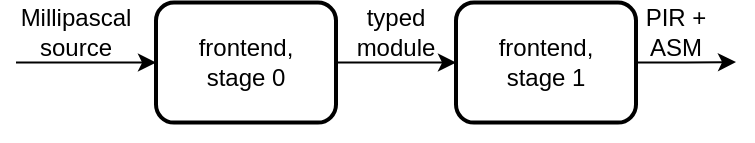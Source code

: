 <mxfile version="24.7.16">
  <diagram name="Page-1" id="IBPHzoPeUKKcwenzTVv1">
    <mxGraphModel grid="1" page="1" gridSize="10" guides="1" tooltips="1" connect="1" arrows="1" fold="1" pageScale="1" pageWidth="827" pageHeight="1169" math="0" shadow="0">
      <root>
        <mxCell id="0" />
        <mxCell id="1" parent="0" />
        <mxCell id="QSpioQ0liRO3xgtSMFwK-1" value="" style="endArrow=classic;html=1;rounded=0;entryX=0;entryY=0.5;entryDx=0;entryDy=0;exitX=0;exitY=1;exitDx=0;exitDy=0;" edge="1" parent="1" source="QSpioQ0liRO3xgtSMFwK-2" target="QSpioQ0liRO3xgtSMFwK-16">
          <mxGeometry width="50" height="50" relative="1" as="geometry">
            <mxPoint x="145" y="250.29" as="sourcePoint" />
            <mxPoint x="236" y="250.29" as="targetPoint" />
          </mxGeometry>
        </mxCell>
        <mxCell id="QSpioQ0liRO3xgtSMFwK-2" value="Millipascal source" style="text;html=1;align=center;verticalAlign=middle;whiteSpace=wrap;rounded=0;" vertex="1" parent="1">
          <mxGeometry x="170" y="220.29" width="60" height="30" as="geometry" />
        </mxCell>
        <mxCell id="QSpioQ0liRO3xgtSMFwK-14" style="edgeStyle=orthogonalEdgeStyle;rounded=0;orthogonalLoop=1;jettySize=auto;html=1;exitX=1;exitY=0.5;exitDx=0;exitDy=0;entryX=0;entryY=0.5;entryDx=0;entryDy=0;" edge="1" parent="1" source="QSpioQ0liRO3xgtSMFwK-16" target="QSpioQ0liRO3xgtSMFwK-10">
          <mxGeometry relative="1" as="geometry">
            <mxPoint x="340" y="250.29" as="sourcePoint" />
          </mxGeometry>
        </mxCell>
        <mxCell id="QSpioQ0liRO3xgtSMFwK-7" style="edgeStyle=orthogonalEdgeStyle;rounded=0;orthogonalLoop=1;jettySize=auto;html=1;exitX=0.5;exitY=1;exitDx=0;exitDy=0;" edge="1" parent="1">
          <mxGeometry relative="1" as="geometry">
            <mxPoint x="385" y="280.29" as="sourcePoint" />
            <mxPoint x="385" y="280.29" as="targetPoint" />
          </mxGeometry>
        </mxCell>
        <mxCell id="QSpioQ0liRO3xgtSMFwK-9" style="edgeStyle=orthogonalEdgeStyle;rounded=0;orthogonalLoop=1;jettySize=auto;html=1;exitX=1;exitY=0.5;exitDx=0;exitDy=0;" edge="1" parent="1" source="QSpioQ0liRO3xgtSMFwK-10">
          <mxGeometry relative="1" as="geometry">
            <mxPoint x="530" y="250" as="targetPoint" />
          </mxGeometry>
        </mxCell>
        <mxCell id="QSpioQ0liRO3xgtSMFwK-10" value="&lt;div&gt;frontend,&lt;/div&gt;&lt;div&gt;stage 1&lt;/div&gt;" style="rounded=1;whiteSpace=wrap;html=1;strokeWidth=2;fillColor=none;" vertex="1" parent="1">
          <mxGeometry x="390" y="220.29" width="90" height="60" as="geometry" />
        </mxCell>
        <mxCell id="QSpioQ0liRO3xgtSMFwK-11" style="edgeStyle=orthogonalEdgeStyle;rounded=0;orthogonalLoop=1;jettySize=auto;html=1;exitX=0.5;exitY=1;exitDx=0;exitDy=0;" edge="1" parent="1" source="QSpioQ0liRO3xgtSMFwK-10" target="QSpioQ0liRO3xgtSMFwK-10">
          <mxGeometry relative="1" as="geometry" />
        </mxCell>
        <mxCell id="QSpioQ0liRO3xgtSMFwK-15" value="typed module" style="text;html=1;align=center;verticalAlign=middle;whiteSpace=wrap;rounded=0;" vertex="1" parent="1">
          <mxGeometry x="330" y="220.29" width="60" height="30" as="geometry" />
        </mxCell>
        <mxCell id="QSpioQ0liRO3xgtSMFwK-16" value="&lt;div&gt;frontend,&lt;/div&gt;&lt;div&gt;stage 0&lt;/div&gt;" style="rounded=1;whiteSpace=wrap;html=1;strokeWidth=2;fillColor=none;" vertex="1" parent="1">
          <mxGeometry x="240" y="220.29" width="90" height="60" as="geometry" />
        </mxCell>
        <mxCell id="91Ityu3No-83nywkaG3x-1" value="PIR +&lt;br&gt;ASM" style="text;html=1;align=center;verticalAlign=middle;whiteSpace=wrap;rounded=0;" vertex="1" parent="1">
          <mxGeometry x="482" y="220.29" width="36" height="30" as="geometry" />
        </mxCell>
      </root>
    </mxGraphModel>
  </diagram>
</mxfile>
